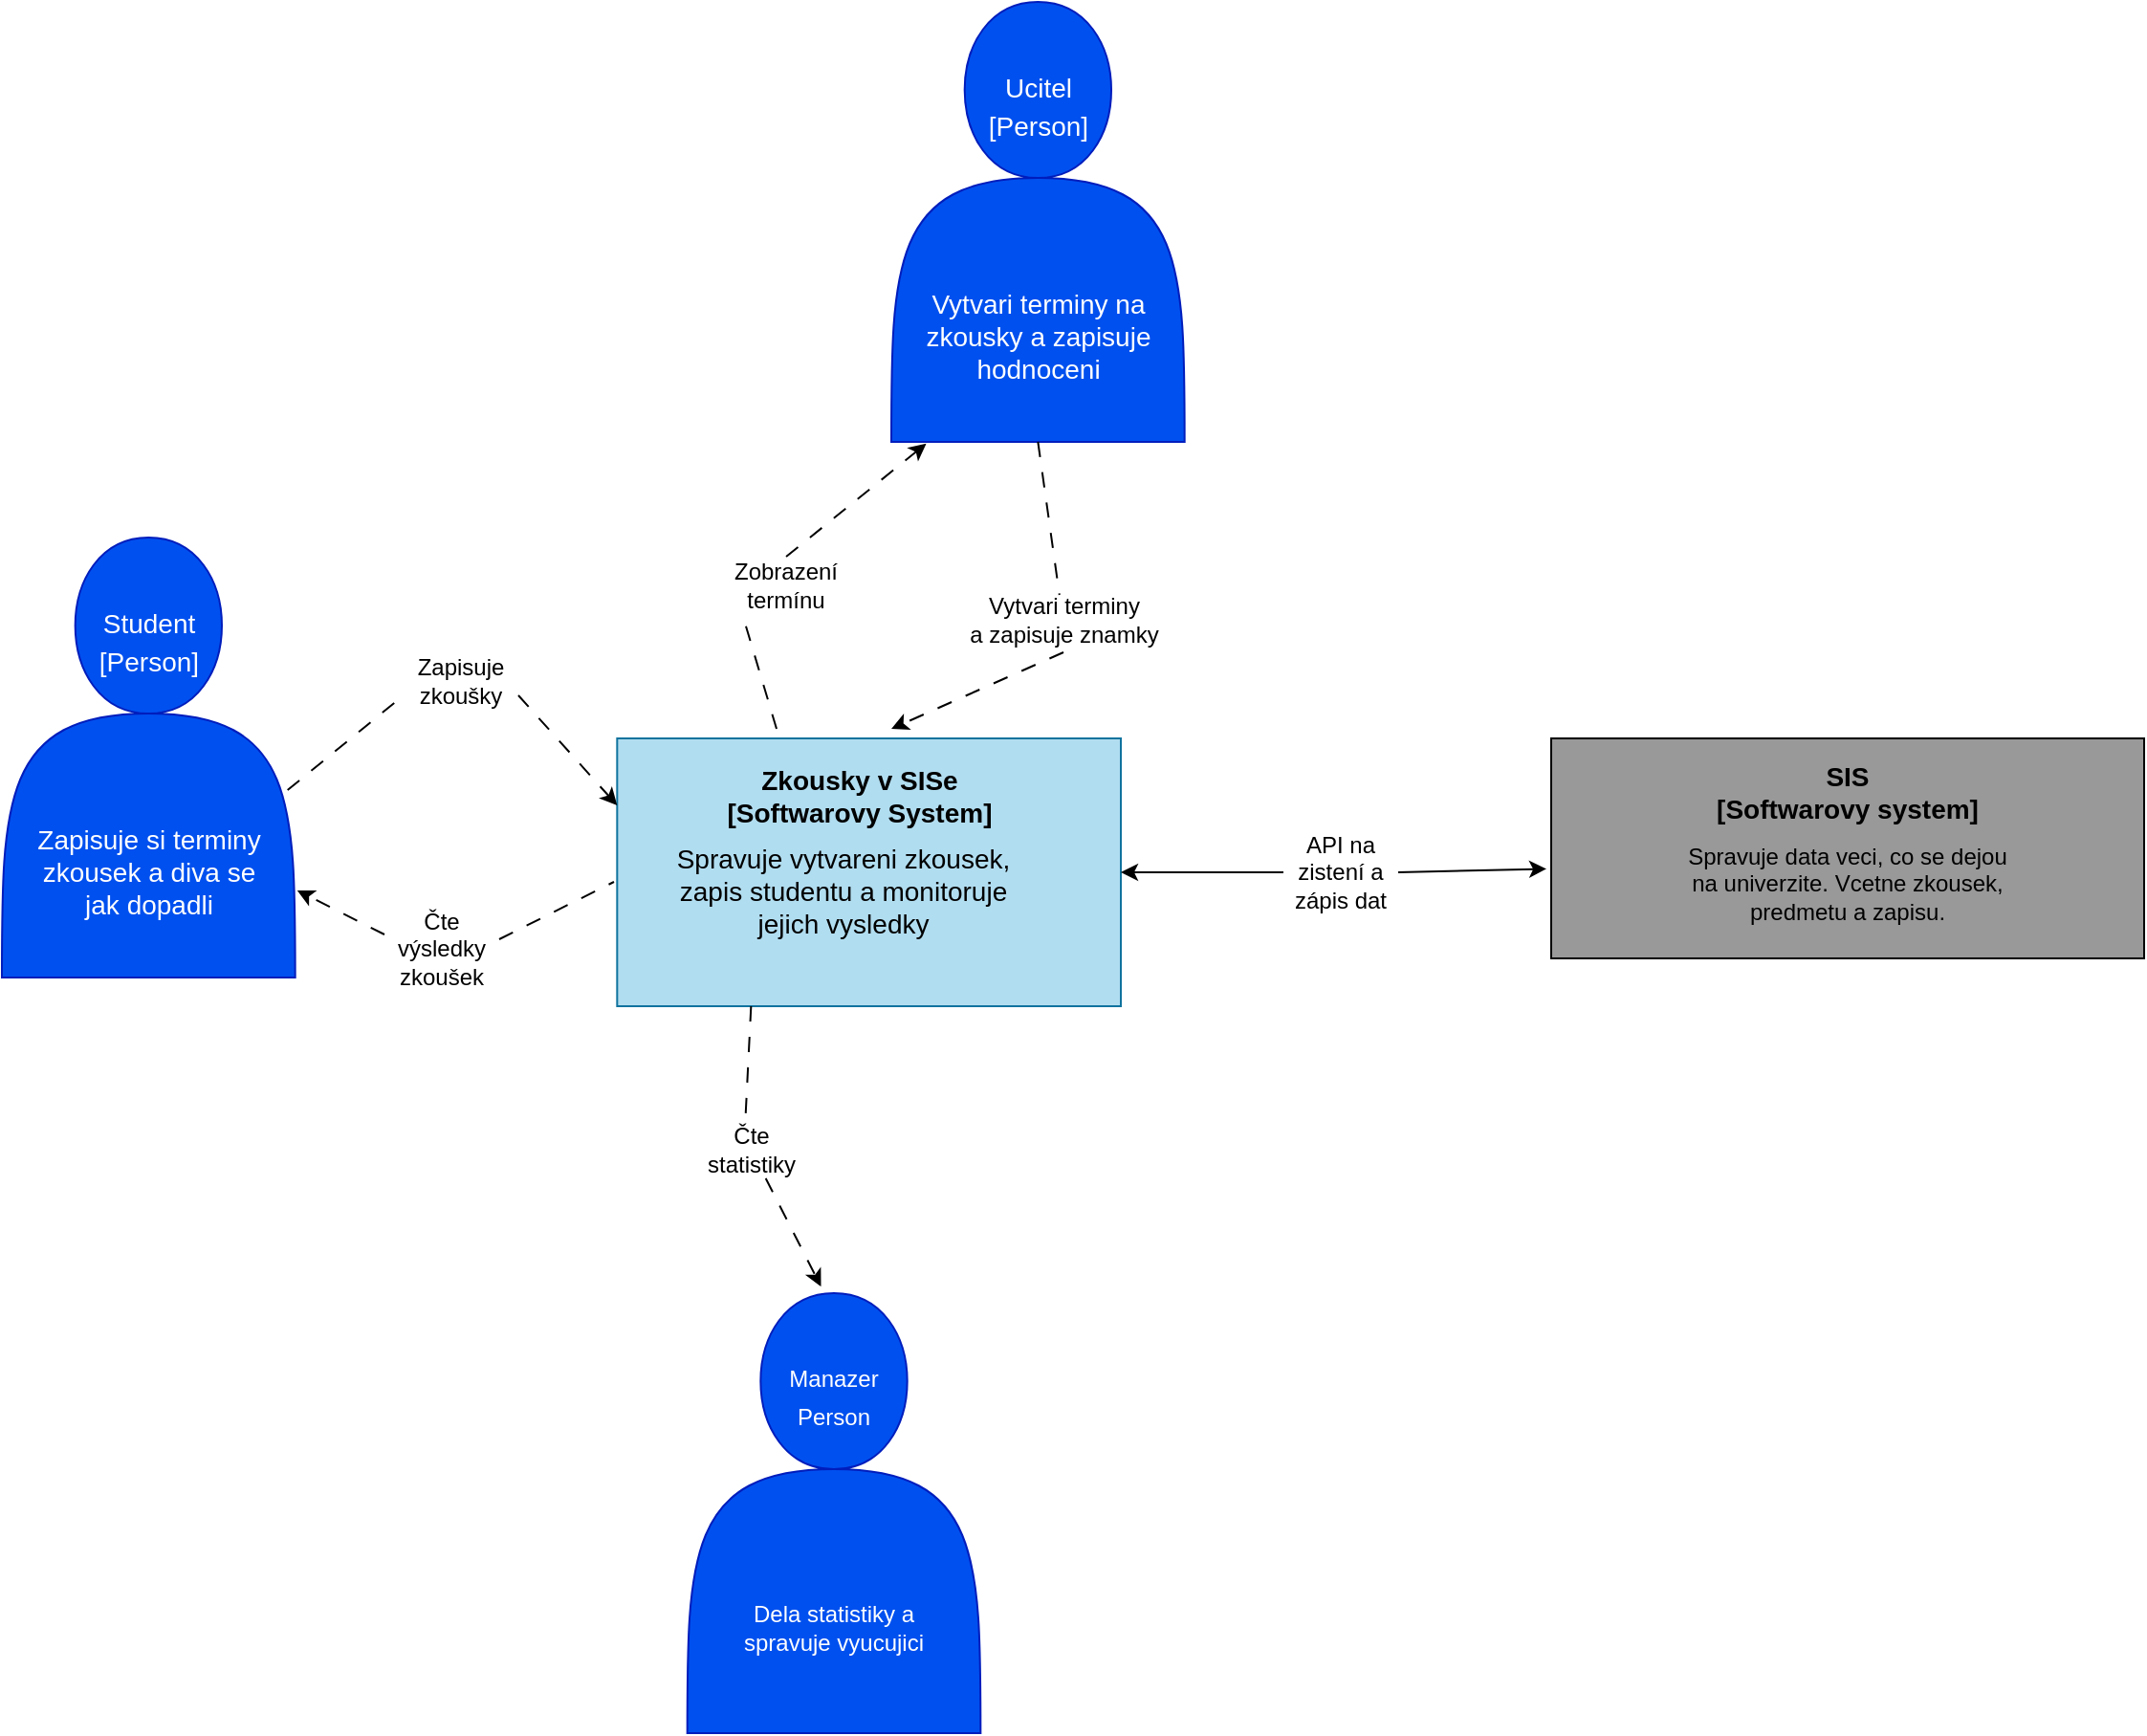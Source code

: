 <mxfile version="24.8.1">
  <diagram name="Page-1" id="fma4giGeGN8WcpvD6Nwa">
    <mxGraphModel dx="1938" dy="995" grid="1" gridSize="10" guides="1" tooltips="1" connect="1" arrows="1" fold="1" page="1" pageScale="1" pageWidth="1200" pageHeight="1300" math="0" shadow="0">
      <root>
        <mxCell id="0" />
        <mxCell id="1" parent="0" />
        <mxCell id="6LLkj57qG0zcJHOoyefV-4" value="" style="shape=actor;whiteSpace=wrap;html=1;fillColor=#0050ef;strokeColor=#001DBC;fontColor=#ffffff;" parent="1" vertex="1">
          <mxGeometry x="10" y="450" width="153.33" height="230" as="geometry" />
        </mxCell>
        <mxCell id="6LLkj57qG0zcJHOoyefV-5" value="&lt;div style=&quot;font-size: 13px;&quot;&gt;&lt;font style=&quot;font-size: 14px;&quot; color=&quot;#ffffff&quot;&gt;Student&lt;/font&gt;&lt;/div&gt;" style="text;html=1;align=center;verticalAlign=middle;whiteSpace=wrap;rounded=0;" parent="1" vertex="1">
          <mxGeometry x="51.66" y="480" width="70" height="30" as="geometry" />
        </mxCell>
        <mxCell id="6LLkj57qG0zcJHOoyefV-6" value="&lt;div style=&quot;font-size: 14px;&quot;&gt;&lt;font style=&quot;font-size: 14px;&quot; color=&quot;#ffffff&quot;&gt;[Person]&lt;/font&gt;&lt;/div&gt;" style="text;html=1;align=center;verticalAlign=middle;whiteSpace=wrap;rounded=0;" parent="1" vertex="1">
          <mxGeometry x="56.66" y="500" width="60" height="30" as="geometry" />
        </mxCell>
        <mxCell id="6LLkj57qG0zcJHOoyefV-7" value="&lt;font style=&quot;font-size: 14px;&quot; color=&quot;#ffffff&quot;&gt;Zapisuje si terminy zkousek a diva se jak dopadli&lt;/font&gt;" style="text;html=1;align=center;verticalAlign=middle;whiteSpace=wrap;rounded=0;" parent="1" vertex="1">
          <mxGeometry x="21.66" y="590" width="130" height="70" as="geometry" />
        </mxCell>
        <mxCell id="6LLkj57qG0zcJHOoyefV-8" value="" style="shape=actor;whiteSpace=wrap;html=1;fillColor=#0050ef;strokeColor=#001DBC;fontColor=#ffffff;" parent="1" vertex="1">
          <mxGeometry x="475.01" y="170" width="153.33" height="230" as="geometry" />
        </mxCell>
        <mxCell id="6LLkj57qG0zcJHOoyefV-9" value="&lt;font style=&quot;font-size: 14px;&quot; color=&quot;#ffffff&quot;&gt;Ucitel&lt;/font&gt;" style="text;html=1;align=center;verticalAlign=middle;whiteSpace=wrap;rounded=0;" parent="1" vertex="1">
          <mxGeometry x="516.67" y="200" width="70" height="30" as="geometry" />
        </mxCell>
        <mxCell id="6LLkj57qG0zcJHOoyefV-10" value="&lt;div style=&quot;font-size: 14px;&quot;&gt;&lt;font style=&quot;font-size: 14px;&quot; color=&quot;#ffffff&quot;&gt;[Person]&lt;/font&gt;&lt;/div&gt;" style="text;html=1;align=center;verticalAlign=middle;whiteSpace=wrap;rounded=0;" parent="1" vertex="1">
          <mxGeometry x="521.67" y="220" width="60" height="30" as="geometry" />
        </mxCell>
        <mxCell id="6LLkj57qG0zcJHOoyefV-11" value="&lt;font style=&quot;font-size: 14px;&quot; color=&quot;#ffffff&quot;&gt;Vytvari terminy na zkousky a zapisuje hodnoceni&lt;/font&gt;" style="text;html=1;align=center;verticalAlign=middle;whiteSpace=wrap;rounded=0;" parent="1" vertex="1">
          <mxGeometry x="486.67" y="310" width="130" height="70" as="geometry" />
        </mxCell>
        <mxCell id="6LLkj57qG0zcJHOoyefV-12" value="" style="shape=actor;whiteSpace=wrap;html=1;fillColor=#0050ef;strokeColor=#001DBC;fontColor=#ffffff;" parent="1" vertex="1">
          <mxGeometry x="368.34" y="845" width="153.33" height="230" as="geometry" />
        </mxCell>
        <mxCell id="6LLkj57qG0zcJHOoyefV-13" value="&lt;font color=&quot;#ffffff&quot;&gt;Manazer&lt;/font&gt;" style="text;html=1;align=center;verticalAlign=middle;whiteSpace=wrap;rounded=0;" parent="1" vertex="1">
          <mxGeometry x="410" y="875" width="70" height="30" as="geometry" />
        </mxCell>
        <mxCell id="6LLkj57qG0zcJHOoyefV-14" value="&lt;div&gt;&lt;font color=&quot;#ffffff&quot;&gt;Person&lt;/font&gt;&lt;/div&gt;" style="text;html=1;align=center;verticalAlign=middle;whiteSpace=wrap;rounded=0;" parent="1" vertex="1">
          <mxGeometry x="415.0" y="895" width="60" height="30" as="geometry" />
        </mxCell>
        <mxCell id="6LLkj57qG0zcJHOoyefV-15" value="&lt;font color=&quot;#ffffff&quot;&gt;Dela statistiky a spravuje vyucujici&lt;/font&gt;" style="text;html=1;align=center;verticalAlign=middle;whiteSpace=wrap;rounded=0;" parent="1" vertex="1">
          <mxGeometry x="380.0" y="985" width="130" height="70" as="geometry" />
        </mxCell>
        <mxCell id="6LLkj57qG0zcJHOoyefV-16" value="" style="rounded=0;whiteSpace=wrap;html=1;fillColor=#b1ddf0;strokeColor=#10739e;" parent="1" vertex="1">
          <mxGeometry x="331.66" y="555" width="263.34" height="140" as="geometry" />
        </mxCell>
        <mxCell id="6LLkj57qG0zcJHOoyefV-18" value="&lt;div style=&quot;font-size: 14px;&quot;&gt;&lt;font style=&quot;font-size: 14px;&quot;&gt;&lt;b&gt;Zkousky v SISe&lt;/b&gt;&lt;/font&gt;&lt;/div&gt;&lt;div style=&quot;font-size: 14px;&quot;&gt;&lt;font style=&quot;font-size: 14px;&quot;&gt;&lt;b&gt;[Softwarovy System]&lt;br&gt;&lt;/b&gt;&lt;/font&gt;&lt;/div&gt;" style="text;html=1;align=center;verticalAlign=middle;whiteSpace=wrap;rounded=0;" parent="1" vertex="1">
          <mxGeometry x="386.65" y="570" width="143.35" height="30" as="geometry" />
        </mxCell>
        <mxCell id="6LLkj57qG0zcJHOoyefV-20" value="&lt;font style=&quot;font-size: 14px;&quot;&gt;Spravuje vytvareni zkousek, zapis studentu a monitoruje jejich vysledky &lt;/font&gt;" style="text;html=1;align=center;verticalAlign=middle;whiteSpace=wrap;rounded=0;" parent="1" vertex="1">
          <mxGeometry x="345.82" y="620" width="208.34" height="30" as="geometry" />
        </mxCell>
        <mxCell id="6LLkj57qG0zcJHOoyefV-22" value="" style="rounded=0;whiteSpace=wrap;html=1;fillColor=#999999;" parent="1" vertex="1">
          <mxGeometry x="820" y="555" width="310" height="115" as="geometry" />
        </mxCell>
        <mxCell id="6LLkj57qG0zcJHOoyefV-25" value="&lt;h1 align=&quot;center&quot; style=&quot;margin-top: 0px; font-size: 14px;&quot;&gt;&lt;font style=&quot;font-size: 14px;&quot;&gt;SIS&lt;br&gt;[Softwarovy system]&lt;/font&gt;&lt;/h1&gt;&lt;div&gt;Spravuje data veci, co se dejou na univerzite. Vcetne zkousek, predmetu a zapisu.&lt;br&gt;&lt;/div&gt;" style="text;html=1;whiteSpace=wrap;overflow=hidden;rounded=0;align=center;" parent="1" vertex="1">
          <mxGeometry x="885" y="560" width="180" height="120" as="geometry" />
        </mxCell>
        <mxCell id="6LLkj57qG0zcJHOoyefV-35" value="" style="endArrow=classic;html=1;rounded=0;dashed=1;dashPattern=8 8;curved=0;endFill=1;entryX=0.119;entryY=1.004;entryDx=0;entryDy=0;entryPerimeter=0;" parent="1" source="6LLkj57qG0zcJHOoyefV-32" target="6LLkj57qG0zcJHOoyefV-8" edge="1">
          <mxGeometry width="50" height="50" relative="1" as="geometry">
            <mxPoint x="415.01" y="550" as="sourcePoint" />
            <mxPoint x="505.01" y="420" as="targetPoint" />
            <Array as="points">
              <mxPoint x="420.01" y="460" />
            </Array>
          </mxGeometry>
        </mxCell>
        <mxCell id="6LLkj57qG0zcJHOoyefV-36" value="" style="endArrow=classic;html=1;rounded=0;dashed=1;dashPattern=8 8;exitX=0.5;exitY=1;exitDx=0;exitDy=0;" parent="1" edge="1">
          <mxGeometry width="50" height="50" relative="1" as="geometry">
            <mxPoint x="565.01" y="510" as="sourcePoint" />
            <mxPoint x="475.01" y="550" as="targetPoint" />
            <Array as="points" />
          </mxGeometry>
        </mxCell>
        <mxCell id="6LLkj57qG0zcJHOoyefV-39" value="" style="endArrow=none;html=1;rounded=0;dashed=1;dashPattern=8 8;curved=0;endFill=0;entryX=0.119;entryY=1.004;entryDx=0;entryDy=0;entryPerimeter=0;" parent="1" target="6LLkj57qG0zcJHOoyefV-32" edge="1">
          <mxGeometry width="50" height="50" relative="1" as="geometry">
            <mxPoint x="415.01" y="550" as="sourcePoint" />
            <mxPoint x="493.01" y="401" as="targetPoint" />
            <Array as="points" />
          </mxGeometry>
        </mxCell>
        <mxCell id="6LLkj57qG0zcJHOoyefV-32" value="Zobrazení termínu" style="text;html=1;align=center;verticalAlign=middle;whiteSpace=wrap;rounded=0;" parent="1" vertex="1">
          <mxGeometry x="390" y="460" width="60" height="30" as="geometry" />
        </mxCell>
        <mxCell id="6LLkj57qG0zcJHOoyefV-41" value="" style="endArrow=none;html=1;rounded=0;dashed=1;dashPattern=8 8;exitX=0.5;exitY=1;exitDx=0;exitDy=0;endFill=0;" parent="1" source="6LLkj57qG0zcJHOoyefV-8" edge="1">
          <mxGeometry width="50" height="50" relative="1" as="geometry">
            <mxPoint x="552.01" y="400" as="sourcePoint" />
            <mxPoint x="562.904" y="480" as="targetPoint" />
            <Array as="points" />
          </mxGeometry>
        </mxCell>
        <mxCell id="6LLkj57qG0zcJHOoyefV-42" value="&lt;div&gt;Vytvari terminy&lt;/div&gt;&lt;div&gt;a zapisuje znamky&lt;br&gt;&lt;/div&gt;" style="text;html=1;align=center;verticalAlign=middle;resizable=0;points=[];autosize=1;strokeColor=none;fillColor=none;" parent="1" vertex="1">
          <mxGeometry x="505.01" y="473" width="120" height="40" as="geometry" />
        </mxCell>
        <mxCell id="6LLkj57qG0zcJHOoyefV-50" value="" style="endArrow=classic;html=1;rounded=0;entryX=0;entryY=0.25;entryDx=0;entryDy=0;dashed=1;dashPattern=8 8;exitX=1;exitY=0.75;exitDx=0;exitDy=0;" parent="1" target="6LLkj57qG0zcJHOoyefV-16" edge="1" source="8wgAOhmGObOqkCO64CAB-1">
          <mxGeometry width="50" height="50" relative="1" as="geometry">
            <mxPoint x="310" y="490" as="sourcePoint" />
            <mxPoint x="330" y="600" as="targetPoint" />
            <Array as="points" />
          </mxGeometry>
        </mxCell>
        <mxCell id="8wgAOhmGObOqkCO64CAB-2" value="" style="endArrow=none;html=1;rounded=0;entryX=0;entryY=0.75;entryDx=0;entryDy=0;dashed=1;dashPattern=8 8;endFill=0;exitX=0.974;exitY=0.574;exitDx=0;exitDy=0;exitPerimeter=0;" edge="1" parent="1" source="6LLkj57qG0zcJHOoyefV-4" target="8wgAOhmGObOqkCO64CAB-1">
          <mxGeometry width="50" height="50" relative="1" as="geometry">
            <mxPoint x="170" y="590" as="sourcePoint" />
            <mxPoint x="332" y="590" as="targetPoint" />
            <Array as="points" />
          </mxGeometry>
        </mxCell>
        <mxCell id="8wgAOhmGObOqkCO64CAB-1" value="Zapisuje zkoušky" style="text;html=1;align=center;verticalAlign=middle;whiteSpace=wrap;rounded=0;" vertex="1" parent="1">
          <mxGeometry x="220" y="510" width="60" height="30" as="geometry" />
        </mxCell>
        <mxCell id="8wgAOhmGObOqkCO64CAB-3" value="" style="endArrow=classic;html=1;rounded=0;dashed=1;dashPattern=8 8;entryX=1.007;entryY=0.802;entryDx=0;entryDy=0;entryPerimeter=0;exitX=0;exitY=0.25;exitDx=0;exitDy=0;" edge="1" parent="1" source="8wgAOhmGObOqkCO64CAB-7" target="6LLkj57qG0zcJHOoyefV-4">
          <mxGeometry width="50" height="50" relative="1" as="geometry">
            <mxPoint x="230" y="660" as="sourcePoint" />
            <mxPoint x="190" y="640" as="targetPoint" />
            <Array as="points" />
          </mxGeometry>
        </mxCell>
        <mxCell id="8wgAOhmGObOqkCO64CAB-6" value="" style="endArrow=none;html=1;rounded=0;dashed=1;dashPattern=8 8;" edge="1" parent="1">
          <mxGeometry width="50" height="50" relative="1" as="geometry">
            <mxPoint x="270" y="660" as="sourcePoint" />
            <mxPoint x="330" y="630" as="targetPoint" />
          </mxGeometry>
        </mxCell>
        <mxCell id="8wgAOhmGObOqkCO64CAB-7" value="Čte výsledky zkoušek" style="text;html=1;align=center;verticalAlign=middle;whiteSpace=wrap;rounded=0;" vertex="1" parent="1">
          <mxGeometry x="210" y="650" width="60" height="30" as="geometry" />
        </mxCell>
        <mxCell id="8wgAOhmGObOqkCO64CAB-12" value="" style="endArrow=classic;html=1;rounded=0;entryX=0.456;entryY=-0.015;entryDx=0;entryDy=0;entryPerimeter=0;dashed=1;dashPattern=8 8;" edge="1" parent="1" source="8wgAOhmGObOqkCO64CAB-13" target="6LLkj57qG0zcJHOoyefV-12">
          <mxGeometry width="50" height="50" relative="1" as="geometry">
            <mxPoint x="401.67" y="695" as="sourcePoint" />
            <mxPoint x="451.67" y="585" as="targetPoint" />
          </mxGeometry>
        </mxCell>
        <mxCell id="8wgAOhmGObOqkCO64CAB-14" value="" style="endArrow=none;html=1;rounded=0;dashed=1;dashPattern=8 8;endFill=0;" edge="1" parent="1">
          <mxGeometry width="50" height="50" relative="1" as="geometry">
            <mxPoint x="401.67" y="695" as="sourcePoint" />
            <mxPoint x="398.67" y="755" as="targetPoint" />
          </mxGeometry>
        </mxCell>
        <mxCell id="8wgAOhmGObOqkCO64CAB-13" value="Čte statistiky" style="text;html=1;align=center;verticalAlign=middle;whiteSpace=wrap;rounded=0;" vertex="1" parent="1">
          <mxGeometry x="371.67" y="755" width="60" height="30" as="geometry" />
        </mxCell>
        <mxCell id="8wgAOhmGObOqkCO64CAB-17" value="" style="endArrow=classic;startArrow=none;html=1;rounded=0;exitX=1;exitY=0.5;exitDx=0;exitDy=0;entryX=-0.008;entryY=0.593;entryDx=0;entryDy=0;entryPerimeter=0;startFill=0;" edge="1" parent="1" source="8wgAOhmGObOqkCO64CAB-18" target="6LLkj57qG0zcJHOoyefV-22">
          <mxGeometry width="50" height="50" relative="1" as="geometry">
            <mxPoint x="660" y="630" as="sourcePoint" />
            <mxPoint x="710" y="580" as="targetPoint" />
          </mxGeometry>
        </mxCell>
        <mxCell id="8wgAOhmGObOqkCO64CAB-19" value="" style="endArrow=none;startArrow=classic;html=1;rounded=0;exitX=1;exitY=0.5;exitDx=0;exitDy=0;entryX=0;entryY=0.5;entryDx=0;entryDy=0;endFill=0;" edge="1" parent="1" source="6LLkj57qG0zcJHOoyefV-16" target="8wgAOhmGObOqkCO64CAB-18">
          <mxGeometry width="50" height="50" relative="1" as="geometry">
            <mxPoint x="595" y="625" as="sourcePoint" />
            <mxPoint x="818" y="623" as="targetPoint" />
          </mxGeometry>
        </mxCell>
        <mxCell id="8wgAOhmGObOqkCO64CAB-18" value="API na zistení a zápis dat" style="text;html=1;align=center;verticalAlign=middle;whiteSpace=wrap;rounded=0;" vertex="1" parent="1">
          <mxGeometry x="680" y="610" width="60" height="30" as="geometry" />
        </mxCell>
      </root>
    </mxGraphModel>
  </diagram>
</mxfile>
